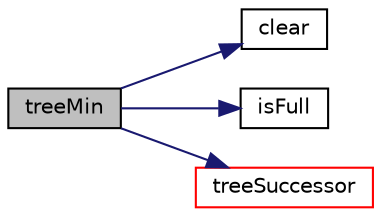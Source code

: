digraph "treeMin"
{
  bgcolor="transparent";
  edge [fontname="Helvetica",fontsize="10",labelfontname="Helvetica",labelfontsize="10"];
  node [fontname="Helvetica",fontsize="10",shape=record];
  rankdir="LR";
  Node320 [label="treeMin",height=0.2,width=0.4,color="black", fillcolor="grey75", style="filled", fontcolor="black"];
  Node320 -> Node321 [color="midnightblue",fontsize="10",style="solid",fontname="Helvetica"];
  Node321 [label="clear",height=0.2,width=0.4,color="black",URL="$a31121.html#ac8bb3912a3ce86b15842e79d0b421204",tooltip="Removes every entries of the tree and delete the associated objects. "];
  Node320 -> Node322 [color="midnightblue",fontsize="10",style="solid",fontname="Helvetica"];
  Node322 [label="isFull",height=0.2,width=0.4,color="black",URL="$a31121.html#a3e70330939fdfc4dbc2f60c1a660584d",tooltip="ListFull. "];
  Node320 -> Node323 [color="midnightblue",fontsize="10",style="solid",fontname="Helvetica"];
  Node323 [label="treeSuccessor",height=0.2,width=0.4,color="red",URL="$a31121.html#a3c9a5d1928a9a0f9a004a695fbcd029b"];
}
